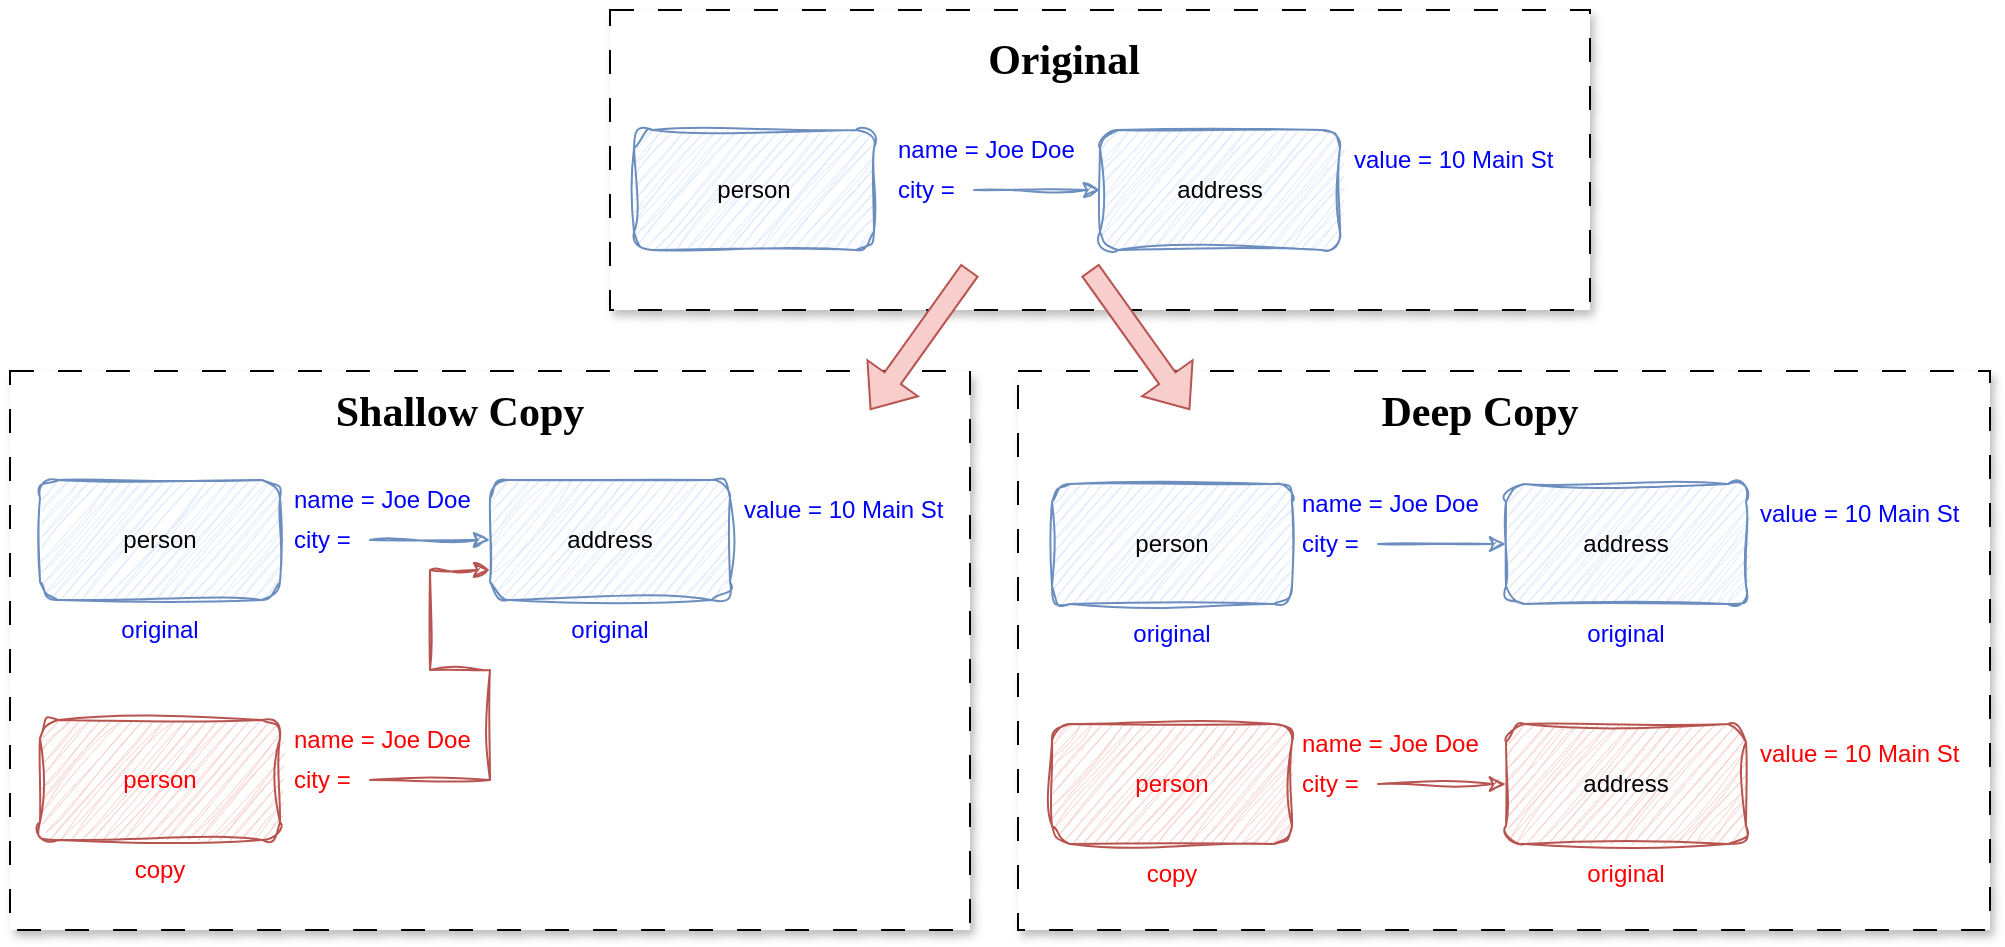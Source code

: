 <mxfile version="22.1.5" type="github">
  <diagram name="Page-1" id="bMTyGJg7muoYV-IJvbKd">
    <mxGraphModel dx="1224" dy="739" grid="1" gridSize="10" guides="1" tooltips="1" connect="1" arrows="1" fold="1" page="1" pageScale="1" pageWidth="850" pageHeight="1100" math="0" shadow="0">
      <root>
        <mxCell id="0" />
        <mxCell id="1" parent="0" />
        <mxCell id="waU2hx9NtPSAUG4F85_c-62" value="" style="rounded=0;whiteSpace=wrap;html=1;dashed=1;shadow=1;dashPattern=12 12;" vertex="1" parent="1">
          <mxGeometry x="310" y="10" width="490" height="150" as="geometry" />
        </mxCell>
        <mxCell id="waU2hx9NtPSAUG4F85_c-63" value="Original" style="text;html=1;strokeColor=none;fillColor=none;align=center;verticalAlign=middle;whiteSpace=wrap;rounded=0;fontStyle=1;fontSize=21;fontFamily=Comic Sans MS;" vertex="1" parent="1">
          <mxGeometry x="452" y="20" width="170" height="30" as="geometry" />
        </mxCell>
        <mxCell id="waU2hx9NtPSAUG4F85_c-60" value="" style="rounded=0;whiteSpace=wrap;html=1;dashed=1;shadow=1;dashPattern=12 12;" vertex="1" parent="1">
          <mxGeometry x="514" y="190.5" width="486" height="279.5" as="geometry" />
        </mxCell>
        <mxCell id="waU2hx9NtPSAUG4F85_c-61" value="Deep Copy" style="text;html=1;strokeColor=none;fillColor=none;align=center;verticalAlign=middle;whiteSpace=wrap;rounded=0;fontStyle=1;fontSize=21;fontFamily=Comic Sans MS;" vertex="1" parent="1">
          <mxGeometry x="660" y="196" width="170" height="30" as="geometry" />
        </mxCell>
        <mxCell id="waU2hx9NtPSAUG4F85_c-59" value="" style="rounded=0;whiteSpace=wrap;html=1;dashed=1;shadow=1;dashPattern=12 12;" vertex="1" parent="1">
          <mxGeometry x="10" y="190.5" width="480" height="279.5" as="geometry" />
        </mxCell>
        <mxCell id="waU2hx9NtPSAUG4F85_c-14" value="person" style="rounded=1;whiteSpace=wrap;html=1;sketch=1;curveFitting=1;jiggle=2;fillColor=#dae8fc;strokeColor=#6c8ebf;" vertex="1" parent="1">
          <mxGeometry x="25" y="245" width="120" height="60" as="geometry" />
        </mxCell>
        <mxCell id="waU2hx9NtPSAUG4F85_c-15" value="name = Joe Doe" style="text;html=1;strokeColor=none;fillColor=none;align=left;verticalAlign=middle;whiteSpace=wrap;rounded=0;fontColor=#0000FF;" vertex="1" parent="1">
          <mxGeometry x="150" y="240" width="100" height="30" as="geometry" />
        </mxCell>
        <mxCell id="waU2hx9NtPSAUG4F85_c-16" style="rounded=0;orthogonalLoop=1;jettySize=auto;html=1;exitX=1;exitY=0.5;exitDx=0;exitDy=0;entryX=0;entryY=0.5;entryDx=0;entryDy=0;sketch=1;curveFitting=1;jiggle=2;fillColor=#dae8fc;strokeColor=#6c8ebf;" edge="1" parent="1" source="waU2hx9NtPSAUG4F85_c-17" target="waU2hx9NtPSAUG4F85_c-18">
          <mxGeometry relative="1" as="geometry" />
        </mxCell>
        <mxCell id="waU2hx9NtPSAUG4F85_c-17" value="city =" style="text;html=1;strokeColor=none;fillColor=none;align=left;verticalAlign=middle;whiteSpace=wrap;rounded=0;fontColor=#0000FF;" vertex="1" parent="1">
          <mxGeometry x="150" y="260" width="40" height="30" as="geometry" />
        </mxCell>
        <mxCell id="waU2hx9NtPSAUG4F85_c-18" value="address" style="rounded=1;whiteSpace=wrap;html=1;sketch=1;curveFitting=1;jiggle=2;fillColor=#dae8fc;strokeColor=#6c8ebf;" vertex="1" parent="1">
          <mxGeometry x="250" y="245" width="120" height="60" as="geometry" />
        </mxCell>
        <mxCell id="waU2hx9NtPSAUG4F85_c-19" value="value = 10 Main St" style="text;html=1;strokeColor=none;fillColor=none;align=left;verticalAlign=middle;whiteSpace=wrap;rounded=0;fontColor=#0000FF;" vertex="1" parent="1">
          <mxGeometry x="375" y="245" width="110" height="30" as="geometry" />
        </mxCell>
        <mxCell id="waU2hx9NtPSAUG4F85_c-20" value="original" style="text;html=1;strokeColor=none;fillColor=none;align=center;verticalAlign=middle;whiteSpace=wrap;rounded=0;fontColor=#0000FF;" vertex="1" parent="1">
          <mxGeometry x="55" y="305" width="60" height="30" as="geometry" />
        </mxCell>
        <mxCell id="waU2hx9NtPSAUG4F85_c-21" value="original" style="text;html=1;strokeColor=none;fillColor=none;align=center;verticalAlign=middle;whiteSpace=wrap;rounded=0;fontColor=#0000FF;" vertex="1" parent="1">
          <mxGeometry x="280" y="305" width="60" height="30" as="geometry" />
        </mxCell>
        <mxCell id="waU2hx9NtPSAUG4F85_c-22" value="person" style="rounded=1;whiteSpace=wrap;html=1;sketch=1;curveFitting=1;jiggle=2;fillColor=#f8cecc;strokeColor=#b85450;fontColor=#FF0000;" vertex="1" parent="1">
          <mxGeometry x="25" y="365" width="120" height="60" as="geometry" />
        </mxCell>
        <mxCell id="waU2hx9NtPSAUG4F85_c-23" value="name = Joe Doe" style="text;html=1;strokeColor=none;fillColor=none;align=left;verticalAlign=middle;whiteSpace=wrap;rounded=0;fontColor=#FF0000;" vertex="1" parent="1">
          <mxGeometry x="150" y="360" width="100" height="30" as="geometry" />
        </mxCell>
        <mxCell id="waU2hx9NtPSAUG4F85_c-24" style="rounded=0;orthogonalLoop=1;jettySize=auto;html=1;exitX=1;exitY=0.5;exitDx=0;exitDy=0;entryX=0;entryY=0.75;entryDx=0;entryDy=0;sketch=1;curveFitting=1;jiggle=2;fillColor=#f8cecc;strokeColor=#b85450;" edge="1" parent="1" target="waU2hx9NtPSAUG4F85_c-18">
          <mxGeometry relative="1" as="geometry">
            <mxPoint x="190" y="395" as="sourcePoint" />
            <mxPoint x="290" y="395" as="targetPoint" />
            <Array as="points">
              <mxPoint x="250" y="395" />
              <mxPoint x="250" y="340" />
              <mxPoint x="220" y="340" />
              <mxPoint x="220" y="290" />
              <mxPoint x="250" y="290" />
            </Array>
          </mxGeometry>
        </mxCell>
        <mxCell id="waU2hx9NtPSAUG4F85_c-25" value="copy" style="text;html=1;strokeColor=none;fillColor=none;align=center;verticalAlign=middle;whiteSpace=wrap;rounded=0;fontColor=#FF0000;" vertex="1" parent="1">
          <mxGeometry x="55" y="425" width="60" height="30" as="geometry" />
        </mxCell>
        <mxCell id="waU2hx9NtPSAUG4F85_c-26" value="city =" style="text;html=1;strokeColor=none;fillColor=none;align=left;verticalAlign=middle;whiteSpace=wrap;rounded=0;fontColor=#FF0000;" vertex="1" parent="1">
          <mxGeometry x="150" y="380" width="40" height="30" as="geometry" />
        </mxCell>
        <mxCell id="waU2hx9NtPSAUG4F85_c-29" value="person" style="rounded=1;whiteSpace=wrap;html=1;sketch=1;curveFitting=1;jiggle=2;fillColor=#dae8fc;strokeColor=#6c8ebf;" vertex="1" parent="1">
          <mxGeometry x="322" y="70" width="120" height="60" as="geometry" />
        </mxCell>
        <mxCell id="waU2hx9NtPSAUG4F85_c-30" value="name = Joe Doe" style="text;html=1;strokeColor=none;fillColor=none;align=left;verticalAlign=middle;whiteSpace=wrap;rounded=0;fontColor=#0000FF;" vertex="1" parent="1">
          <mxGeometry x="452" y="65" width="100" height="30" as="geometry" />
        </mxCell>
        <mxCell id="waU2hx9NtPSAUG4F85_c-31" style="rounded=0;orthogonalLoop=1;jettySize=auto;html=1;exitX=1;exitY=0.5;exitDx=0;exitDy=0;entryX=0;entryY=0.5;entryDx=0;entryDy=0;sketch=1;curveFitting=1;jiggle=2;fontColor=#0000FF;fillColor=#dae8fc;strokeColor=#6c8ebf;" edge="1" parent="1" source="waU2hx9NtPSAUG4F85_c-32" target="waU2hx9NtPSAUG4F85_c-33">
          <mxGeometry relative="1" as="geometry" />
        </mxCell>
        <mxCell id="waU2hx9NtPSAUG4F85_c-32" value="city =" style="text;html=1;strokeColor=none;fillColor=none;align=left;verticalAlign=middle;whiteSpace=wrap;rounded=0;fontColor=#0000FF;" vertex="1" parent="1">
          <mxGeometry x="452" y="85" width="40" height="30" as="geometry" />
        </mxCell>
        <mxCell id="waU2hx9NtPSAUG4F85_c-33" value="address" style="rounded=1;whiteSpace=wrap;html=1;sketch=1;curveFitting=1;jiggle=2;fillColor=#dae8fc;strokeColor=#6c8ebf;" vertex="1" parent="1">
          <mxGeometry x="555" y="70" width="120" height="60" as="geometry" />
        </mxCell>
        <mxCell id="waU2hx9NtPSAUG4F85_c-34" value="value = 10 Main St" style="text;html=1;strokeColor=none;fillColor=none;align=left;verticalAlign=middle;whiteSpace=wrap;rounded=0;fontColor=#0000FF;" vertex="1" parent="1">
          <mxGeometry x="680" y="70" width="110" height="30" as="geometry" />
        </mxCell>
        <mxCell id="waU2hx9NtPSAUG4F85_c-39" value="person" style="rounded=1;whiteSpace=wrap;html=1;sketch=1;curveFitting=1;jiggle=2;fillColor=#dae8fc;strokeColor=#6c8ebf;" vertex="1" parent="1">
          <mxGeometry x="531" y="247" width="120" height="60" as="geometry" />
        </mxCell>
        <mxCell id="waU2hx9NtPSAUG4F85_c-40" value="name = Joe Doe" style="text;html=1;strokeColor=none;fillColor=none;align=left;verticalAlign=middle;whiteSpace=wrap;rounded=0;fontColor=#0000FF;" vertex="1" parent="1">
          <mxGeometry x="654" y="242" width="100" height="30" as="geometry" />
        </mxCell>
        <mxCell id="waU2hx9NtPSAUG4F85_c-41" style="rounded=0;orthogonalLoop=1;jettySize=auto;html=1;exitX=1;exitY=0.5;exitDx=0;exitDy=0;entryX=0;entryY=0.5;entryDx=0;entryDy=0;sketch=1;curveFitting=1;jiggle=2;fillColor=#dae8fc;strokeColor=#6c8ebf;" edge="1" parent="1" source="waU2hx9NtPSAUG4F85_c-42" target="waU2hx9NtPSAUG4F85_c-43">
          <mxGeometry relative="1" as="geometry" />
        </mxCell>
        <mxCell id="waU2hx9NtPSAUG4F85_c-42" value="city =" style="text;html=1;strokeColor=none;fillColor=none;align=left;verticalAlign=middle;whiteSpace=wrap;rounded=0;fontColor=#0000FF;" vertex="1" parent="1">
          <mxGeometry x="654" y="262" width="40" height="30" as="geometry" />
        </mxCell>
        <mxCell id="waU2hx9NtPSAUG4F85_c-43" value="address" style="rounded=1;whiteSpace=wrap;html=1;sketch=1;curveFitting=1;jiggle=2;fillColor=#dae8fc;strokeColor=#6c8ebf;" vertex="1" parent="1">
          <mxGeometry x="758" y="247" width="120" height="60" as="geometry" />
        </mxCell>
        <mxCell id="waU2hx9NtPSAUG4F85_c-44" value="value = 10 Main St" style="text;html=1;strokeColor=none;fillColor=none;align=left;verticalAlign=middle;whiteSpace=wrap;rounded=0;fontColor=#0000FF;" vertex="1" parent="1">
          <mxGeometry x="883" y="247" width="110" height="30" as="geometry" />
        </mxCell>
        <mxCell id="waU2hx9NtPSAUG4F85_c-45" value="original" style="text;html=1;strokeColor=none;fillColor=none;align=center;verticalAlign=middle;whiteSpace=wrap;rounded=0;fontColor=#0000FF;" vertex="1" parent="1">
          <mxGeometry x="561" y="307" width="60" height="30" as="geometry" />
        </mxCell>
        <mxCell id="waU2hx9NtPSAUG4F85_c-46" value="original" style="text;html=1;strokeColor=none;fillColor=none;align=center;verticalAlign=middle;whiteSpace=wrap;rounded=0;fontColor=#0000FF;" vertex="1" parent="1">
          <mxGeometry x="788" y="307" width="60" height="30" as="geometry" />
        </mxCell>
        <mxCell id="waU2hx9NtPSAUG4F85_c-47" value="person" style="rounded=1;whiteSpace=wrap;html=1;sketch=1;curveFitting=1;jiggle=2;fillColor=#f8cecc;strokeColor=#b85450;fontColor=#FF0000;" vertex="1" parent="1">
          <mxGeometry x="531" y="367" width="120" height="60" as="geometry" />
        </mxCell>
        <mxCell id="waU2hx9NtPSAUG4F85_c-48" value="name = Joe Doe" style="text;html=1;strokeColor=none;fillColor=none;align=left;verticalAlign=middle;whiteSpace=wrap;rounded=0;fontColor=#FF0000;" vertex="1" parent="1">
          <mxGeometry x="654" y="362" width="100" height="30" as="geometry" />
        </mxCell>
        <mxCell id="waU2hx9NtPSAUG4F85_c-49" style="rounded=0;orthogonalLoop=1;jettySize=auto;html=1;exitX=1;exitY=0.5;exitDx=0;exitDy=0;entryX=0;entryY=0.5;entryDx=0;entryDy=0;sketch=1;curveFitting=1;jiggle=2;fillColor=#f8cecc;strokeColor=#b85450;" edge="1" parent="1" target="waU2hx9NtPSAUG4F85_c-53">
          <mxGeometry relative="1" as="geometry">
            <mxPoint x="694" y="397" as="sourcePoint" />
            <mxPoint x="794" y="397" as="targetPoint" />
            <Array as="points" />
          </mxGeometry>
        </mxCell>
        <mxCell id="waU2hx9NtPSAUG4F85_c-50" value="copy" style="text;html=1;strokeColor=none;fillColor=none;align=center;verticalAlign=middle;whiteSpace=wrap;rounded=0;fontColor=#FF0000;" vertex="1" parent="1">
          <mxGeometry x="561" y="427" width="60" height="30" as="geometry" />
        </mxCell>
        <mxCell id="waU2hx9NtPSAUG4F85_c-51" value="city =" style="text;html=1;strokeColor=none;fillColor=none;align=left;verticalAlign=middle;whiteSpace=wrap;rounded=0;fontColor=#FF0000;" vertex="1" parent="1">
          <mxGeometry x="654" y="382" width="40" height="30" as="geometry" />
        </mxCell>
        <mxCell id="waU2hx9NtPSAUG4F85_c-53" value="address" style="rounded=1;whiteSpace=wrap;html=1;sketch=1;curveFitting=1;jiggle=2;fillColor=#f8cecc;strokeColor=#b85450;" vertex="1" parent="1">
          <mxGeometry x="758" y="367" width="120" height="60" as="geometry" />
        </mxCell>
        <mxCell id="waU2hx9NtPSAUG4F85_c-54" value="value = 10 Main St" style="text;html=1;strokeColor=none;fillColor=none;align=left;verticalAlign=middle;whiteSpace=wrap;rounded=0;fontColor=#FF0000;" vertex="1" parent="1">
          <mxGeometry x="883" y="367" width="110" height="30" as="geometry" />
        </mxCell>
        <mxCell id="waU2hx9NtPSAUG4F85_c-55" value="original" style="text;html=1;strokeColor=none;fillColor=none;align=center;verticalAlign=middle;whiteSpace=wrap;rounded=0;fontColor=#FF0000;" vertex="1" parent="1">
          <mxGeometry x="788" y="427" width="60" height="30" as="geometry" />
        </mxCell>
        <mxCell id="waU2hx9NtPSAUG4F85_c-57" value="Shallow Copy" style="text;html=1;strokeColor=none;fillColor=none;align=center;verticalAlign=middle;whiteSpace=wrap;rounded=0;fontStyle=1;fontSize=21;fontFamily=Comic Sans MS;" vertex="1" parent="1">
          <mxGeometry x="150" y="196" width="170" height="30" as="geometry" />
        </mxCell>
        <mxCell id="waU2hx9NtPSAUG4F85_c-64" value="" style="shape=flexArrow;endArrow=classic;html=1;rounded=0;fillColor=#f8cecc;strokeColor=#b85450;" edge="1" parent="1">
          <mxGeometry width="50" height="50" relative="1" as="geometry">
            <mxPoint x="490" y="140" as="sourcePoint" />
            <mxPoint x="440" y="210" as="targetPoint" />
          </mxGeometry>
        </mxCell>
        <mxCell id="waU2hx9NtPSAUG4F85_c-65" value="" style="shape=flexArrow;endArrow=classic;html=1;rounded=0;fillColor=#f8cecc;strokeColor=#b85450;" edge="1" parent="1">
          <mxGeometry width="50" height="50" relative="1" as="geometry">
            <mxPoint x="550" y="140" as="sourcePoint" />
            <mxPoint x="600" y="210" as="targetPoint" />
          </mxGeometry>
        </mxCell>
      </root>
    </mxGraphModel>
  </diagram>
</mxfile>
